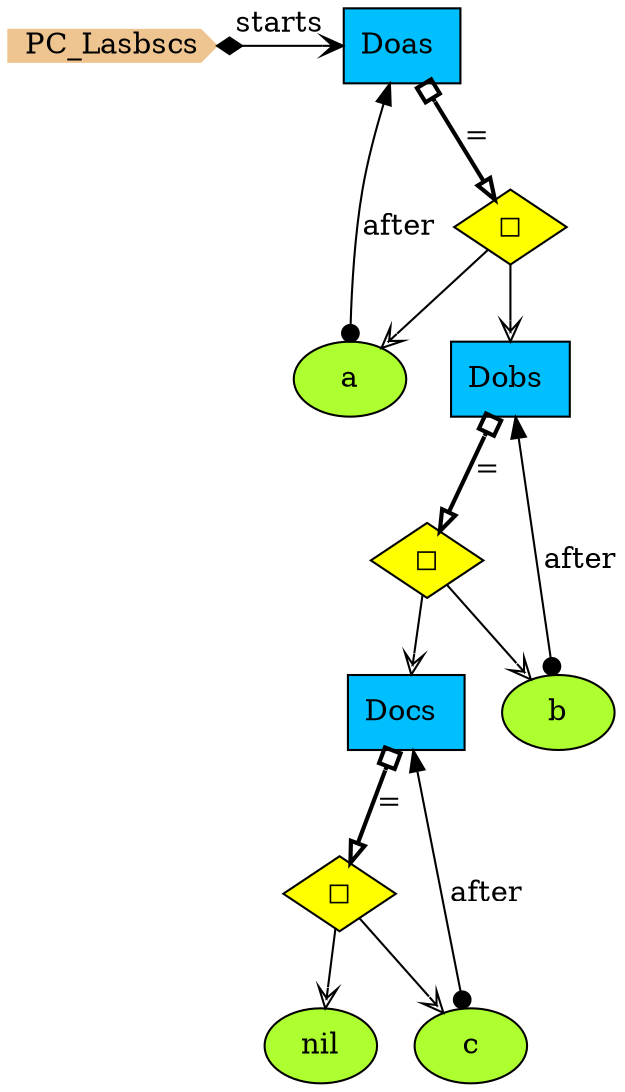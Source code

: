 digraph {
StartN_ [shape = cds,color=burlywood2,style=filled,height=.2,width=.2, label =PC_Lasbscs];
Docs [shape=box,fillcolor=deepskyblue,style = filled,label="Docs "];
Dobs [shape=box,fillcolor=deepskyblue,style = filled,label="Dobs "];
OpDocs [shape=diamond,fillcolor=yellow,style = filled,label="◻︎"];
OpDobs [shape=diamond,fillcolor=yellow,style = filled,label="◻︎"];
OpDoas [shape=diamond,fillcolor=yellow,style = filled,label="◻︎"];
nil [shape=ellipse,fillcolor=greenyellow,style = filled,label="nil"];
c [shape=ellipse,fillcolor=greenyellow,style = filled,label="c"];
b [shape=ellipse,fillcolor=greenyellow,style = filled,label="b"];
a [shape=ellipse,fillcolor=greenyellow,style = filled,label="a"];
Doas [shape=box,fillcolor=deepskyblue,style = filled,label="Doas "];

{rank=min;StartN_,Doas}

OpDocs->nil[arrowhead="vee",fillcolor=white];
OpDocs->c[arrowhead="vee",fillcolor=white];
OpDobs->Docs[arrowhead="vee",fillcolor=white];
OpDobs->b[arrowhead="vee",fillcolor=white];
c->Docs[arrowtail=dot,dir=both,label="after"];
b->Dobs[arrowtail=dot,dir=both,label="after"];
a->Doas[arrowtail=dot,dir=both,label="after"];
OpDoas->Dobs[arrowhead="vee",fillcolor=white];
OpDoas->a[arrowhead="vee",fillcolor=white];
StartN_->Doas[arrowhead="open",arrowtail=diamond,dir=both,label="starts"];
Docs->OpDocs[arrowhead="onormal",dir=both,arrowtail=obox,penwidth=2,label="="];
Dobs->OpDobs[arrowhead="onormal",dir=both,arrowtail=obox,penwidth=2,label="="];
Doas->OpDoas[arrowhead="onormal",dir=both,arrowtail=obox,penwidth=2,label="="];
}